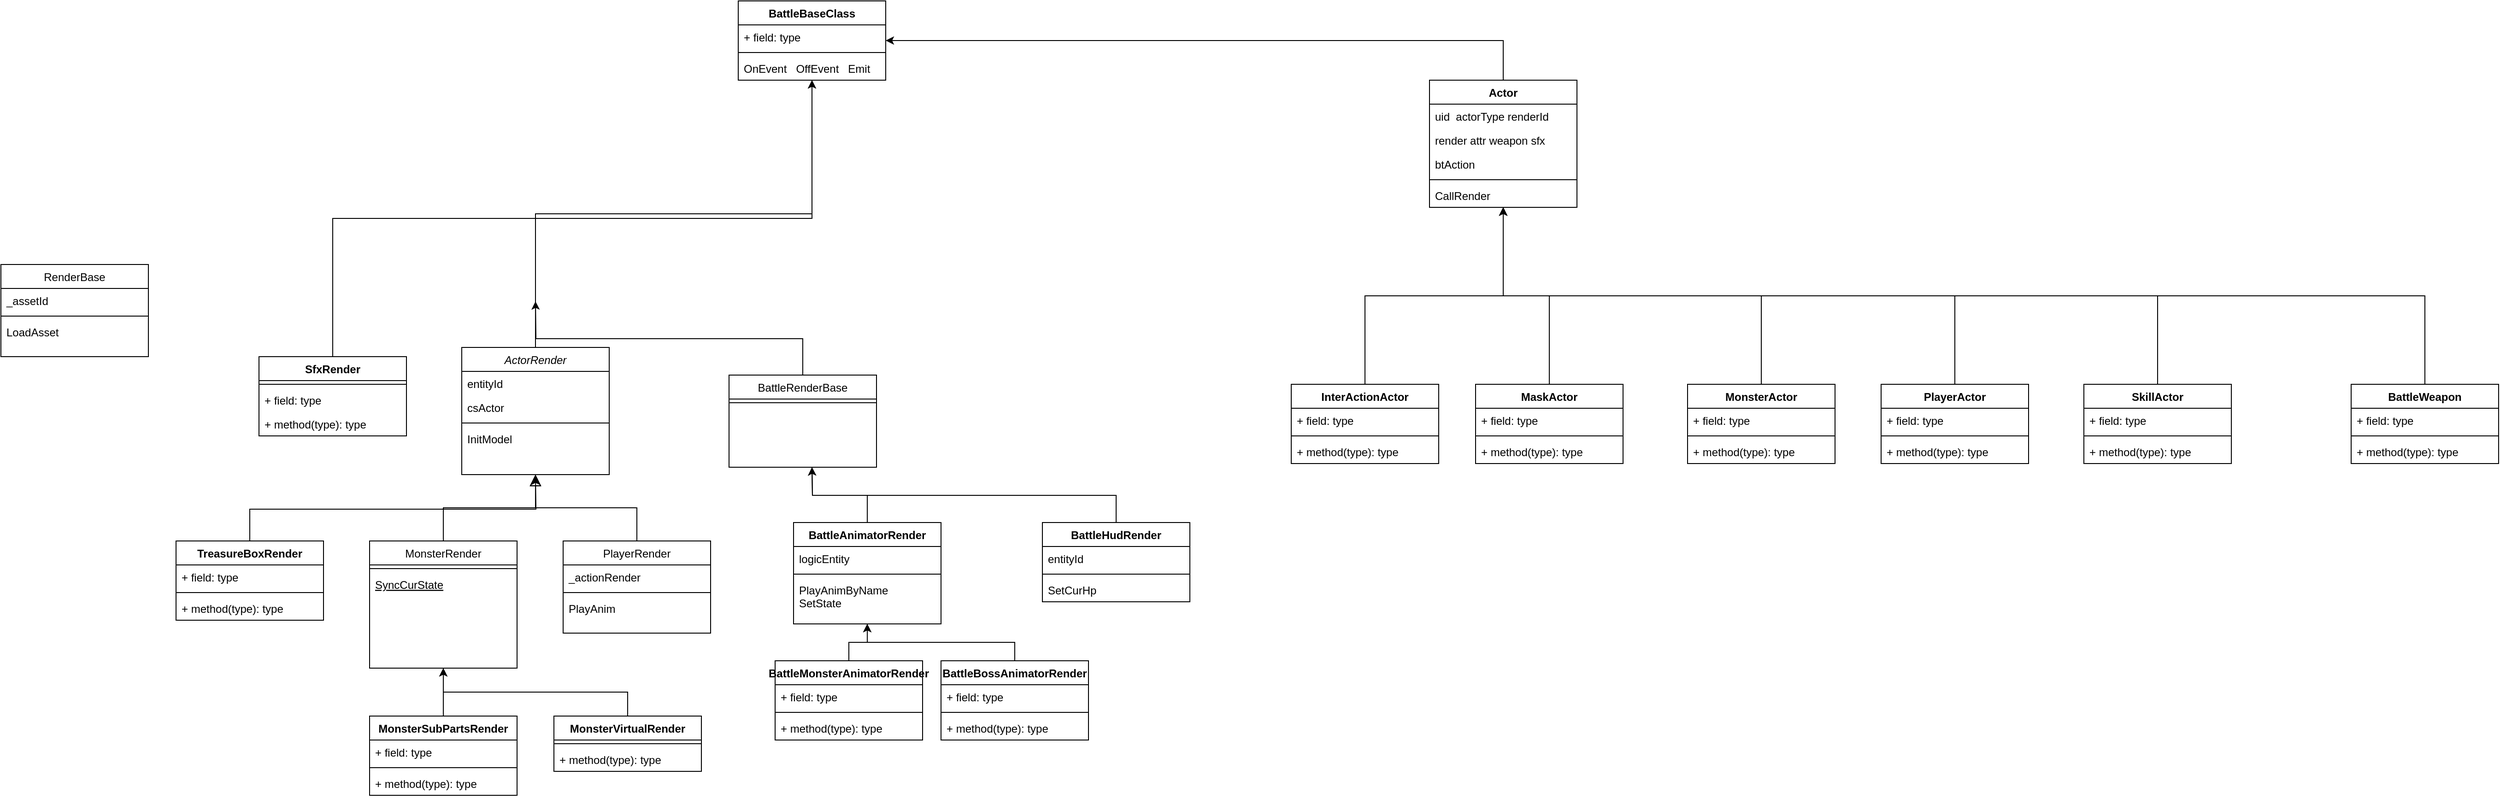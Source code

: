 <mxfile version="20.8.20" type="github" pages="2">
  <diagram id="C5RBs43oDa-KdzZeNtuy" name="Page-1">
    <mxGraphModel dx="2514" dy="2068" grid="1" gridSize="10" guides="1" tooltips="1" connect="1" arrows="1" fold="1" page="1" pageScale="1" pageWidth="827" pageHeight="1169" math="0" shadow="0">
      <root>
        <mxCell id="WIyWlLk6GJQsqaUBKTNV-0" />
        <mxCell id="WIyWlLk6GJQsqaUBKTNV-1" parent="WIyWlLk6GJQsqaUBKTNV-0" />
        <mxCell id="8w0e-F0e7wx3ThbNCB8Z-16" style="edgeStyle=orthogonalEdgeStyle;rounded=0;orthogonalLoop=1;jettySize=auto;html=1;exitX=0.5;exitY=0;exitDx=0;exitDy=0;" edge="1" parent="WIyWlLk6GJQsqaUBKTNV-1" source="zkfFHV4jXpPFQw0GAbJ--0" target="8w0e-F0e7wx3ThbNCB8Z-12">
          <mxGeometry relative="1" as="geometry" />
        </mxCell>
        <mxCell id="zkfFHV4jXpPFQw0GAbJ--0" value="ActorRender" style="swimlane;fontStyle=2;align=center;verticalAlign=top;childLayout=stackLayout;horizontal=1;startSize=26;horizontalStack=0;resizeParent=1;resizeLast=0;collapsible=1;marginBottom=0;rounded=0;shadow=0;strokeWidth=1;" parent="WIyWlLk6GJQsqaUBKTNV-1" vertex="1">
          <mxGeometry x="220" y="150" width="160" height="138" as="geometry">
            <mxRectangle x="230" y="140" width="160" height="26" as="alternateBounds" />
          </mxGeometry>
        </mxCell>
        <mxCell id="zkfFHV4jXpPFQw0GAbJ--1" value="entityId" style="text;align=left;verticalAlign=top;spacingLeft=4;spacingRight=4;overflow=hidden;rotatable=0;points=[[0,0.5],[1,0.5]];portConstraint=eastwest;" parent="zkfFHV4jXpPFQw0GAbJ--0" vertex="1">
          <mxGeometry y="26" width="160" height="26" as="geometry" />
        </mxCell>
        <mxCell id="zkfFHV4jXpPFQw0GAbJ--2" value="csActor" style="text;align=left;verticalAlign=top;spacingLeft=4;spacingRight=4;overflow=hidden;rotatable=0;points=[[0,0.5],[1,0.5]];portConstraint=eastwest;rounded=0;shadow=0;html=0;" parent="zkfFHV4jXpPFQw0GAbJ--0" vertex="1">
          <mxGeometry y="52" width="160" height="26" as="geometry" />
        </mxCell>
        <mxCell id="zkfFHV4jXpPFQw0GAbJ--4" value="" style="line;html=1;strokeWidth=1;align=left;verticalAlign=middle;spacingTop=-1;spacingLeft=3;spacingRight=3;rotatable=0;labelPosition=right;points=[];portConstraint=eastwest;" parent="zkfFHV4jXpPFQw0GAbJ--0" vertex="1">
          <mxGeometry y="78" width="160" height="8" as="geometry" />
        </mxCell>
        <mxCell id="zkfFHV4jXpPFQw0GAbJ--5" value="InitModel" style="text;align=left;verticalAlign=top;spacingLeft=4;spacingRight=4;overflow=hidden;rotatable=0;points=[[0,0.5],[1,0.5]];portConstraint=eastwest;" parent="zkfFHV4jXpPFQw0GAbJ--0" vertex="1">
          <mxGeometry y="86" width="160" height="26" as="geometry" />
        </mxCell>
        <mxCell id="zkfFHV4jXpPFQw0GAbJ--6" value="MonsterRender" style="swimlane;fontStyle=0;align=center;verticalAlign=top;childLayout=stackLayout;horizontal=1;startSize=26;horizontalStack=0;resizeParent=1;resizeLast=0;collapsible=1;marginBottom=0;rounded=0;shadow=0;strokeWidth=1;" parent="WIyWlLk6GJQsqaUBKTNV-1" vertex="1">
          <mxGeometry x="120" y="360" width="160" height="138" as="geometry">
            <mxRectangle x="130" y="380" width="160" height="26" as="alternateBounds" />
          </mxGeometry>
        </mxCell>
        <mxCell id="zkfFHV4jXpPFQw0GAbJ--9" value="" style="line;html=1;strokeWidth=1;align=left;verticalAlign=middle;spacingTop=-1;spacingLeft=3;spacingRight=3;rotatable=0;labelPosition=right;points=[];portConstraint=eastwest;" parent="zkfFHV4jXpPFQw0GAbJ--6" vertex="1">
          <mxGeometry y="26" width="160" height="8" as="geometry" />
        </mxCell>
        <mxCell id="zkfFHV4jXpPFQw0GAbJ--10" value="SyncCurState" style="text;align=left;verticalAlign=top;spacingLeft=4;spacingRight=4;overflow=hidden;rotatable=0;points=[[0,0.5],[1,0.5]];portConstraint=eastwest;fontStyle=4" parent="zkfFHV4jXpPFQw0GAbJ--6" vertex="1">
          <mxGeometry y="34" width="160" height="26" as="geometry" />
        </mxCell>
        <mxCell id="zkfFHV4jXpPFQw0GAbJ--12" value="" style="endArrow=block;endSize=10;endFill=0;shadow=0;strokeWidth=1;rounded=0;edgeStyle=elbowEdgeStyle;elbow=vertical;" parent="WIyWlLk6GJQsqaUBKTNV-1" source="zkfFHV4jXpPFQw0GAbJ--6" target="zkfFHV4jXpPFQw0GAbJ--0" edge="1">
          <mxGeometry width="160" relative="1" as="geometry">
            <mxPoint x="200" y="203" as="sourcePoint" />
            <mxPoint x="200" y="203" as="targetPoint" />
          </mxGeometry>
        </mxCell>
        <mxCell id="zkfFHV4jXpPFQw0GAbJ--13" value="PlayerRender" style="swimlane;fontStyle=0;align=center;verticalAlign=top;childLayout=stackLayout;horizontal=1;startSize=26;horizontalStack=0;resizeParent=1;resizeLast=0;collapsible=1;marginBottom=0;rounded=0;shadow=0;strokeWidth=1;" parent="WIyWlLk6GJQsqaUBKTNV-1" vertex="1">
          <mxGeometry x="330" y="360" width="160" height="100" as="geometry">
            <mxRectangle x="340" y="380" width="170" height="26" as="alternateBounds" />
          </mxGeometry>
        </mxCell>
        <mxCell id="zkfFHV4jXpPFQw0GAbJ--14" value="_actionRender" style="text;align=left;verticalAlign=top;spacingLeft=4;spacingRight=4;overflow=hidden;rotatable=0;points=[[0,0.5],[1,0.5]];portConstraint=eastwest;" parent="zkfFHV4jXpPFQw0GAbJ--13" vertex="1">
          <mxGeometry y="26" width="160" height="26" as="geometry" />
        </mxCell>
        <mxCell id="zkfFHV4jXpPFQw0GAbJ--15" value="" style="line;html=1;strokeWidth=1;align=left;verticalAlign=middle;spacingTop=-1;spacingLeft=3;spacingRight=3;rotatable=0;labelPosition=right;points=[];portConstraint=eastwest;" parent="zkfFHV4jXpPFQw0GAbJ--13" vertex="1">
          <mxGeometry y="52" width="160" height="8" as="geometry" />
        </mxCell>
        <mxCell id="8w0e-F0e7wx3ThbNCB8Z-8" value="PlayAnim" style="text;strokeColor=none;fillColor=none;align=left;verticalAlign=top;spacingLeft=4;spacingRight=4;overflow=hidden;rotatable=0;points=[[0,0.5],[1,0.5]];portConstraint=eastwest;" vertex="1" parent="zkfFHV4jXpPFQw0GAbJ--13">
          <mxGeometry y="60" width="160" height="26" as="geometry" />
        </mxCell>
        <mxCell id="zkfFHV4jXpPFQw0GAbJ--16" value="" style="endArrow=block;endSize=10;endFill=0;shadow=0;strokeWidth=1;rounded=0;edgeStyle=elbowEdgeStyle;elbow=vertical;" parent="WIyWlLk6GJQsqaUBKTNV-1" source="zkfFHV4jXpPFQw0GAbJ--13" target="zkfFHV4jXpPFQw0GAbJ--0" edge="1">
          <mxGeometry width="160" relative="1" as="geometry">
            <mxPoint x="210" y="373" as="sourcePoint" />
            <mxPoint x="310" y="271" as="targetPoint" />
          </mxGeometry>
        </mxCell>
        <mxCell id="8w0e-F0e7wx3ThbNCB8Z-17" style="edgeStyle=orthogonalEdgeStyle;rounded=0;orthogonalLoop=1;jettySize=auto;html=1;exitX=0.5;exitY=0;exitDx=0;exitDy=0;" edge="1" parent="WIyWlLk6GJQsqaUBKTNV-1" source="zkfFHV4jXpPFQw0GAbJ--17">
          <mxGeometry relative="1" as="geometry">
            <mxPoint x="300" y="100" as="targetPoint" />
          </mxGeometry>
        </mxCell>
        <mxCell id="zkfFHV4jXpPFQw0GAbJ--17" value="BattleRenderBase" style="swimlane;fontStyle=0;align=center;verticalAlign=top;childLayout=stackLayout;horizontal=1;startSize=26;horizontalStack=0;resizeParent=1;resizeLast=0;collapsible=1;marginBottom=0;rounded=0;shadow=0;strokeWidth=1;" parent="WIyWlLk6GJQsqaUBKTNV-1" vertex="1">
          <mxGeometry x="510" y="180" width="160" height="100" as="geometry">
            <mxRectangle x="550" y="140" width="160" height="26" as="alternateBounds" />
          </mxGeometry>
        </mxCell>
        <mxCell id="zkfFHV4jXpPFQw0GAbJ--23" value="" style="line;html=1;strokeWidth=1;align=left;verticalAlign=middle;spacingTop=-1;spacingLeft=3;spacingRight=3;rotatable=0;labelPosition=right;points=[];portConstraint=eastwest;" parent="zkfFHV4jXpPFQw0GAbJ--17" vertex="1">
          <mxGeometry y="26" width="160" height="8" as="geometry" />
        </mxCell>
        <mxCell id="8w0e-F0e7wx3ThbNCB8Z-6" style="edgeStyle=orthogonalEdgeStyle;rounded=0;orthogonalLoop=1;jettySize=auto;html=1;exitX=0.5;exitY=0;exitDx=0;exitDy=0;entryX=0.5;entryY=1;entryDx=0;entryDy=0;" edge="1" parent="WIyWlLk6GJQsqaUBKTNV-1" source="8w0e-F0e7wx3ThbNCB8Z-0" target="zkfFHV4jXpPFQw0GAbJ--6">
          <mxGeometry relative="1" as="geometry" />
        </mxCell>
        <mxCell id="8w0e-F0e7wx3ThbNCB8Z-0" value="MonsterSubPartsRender" style="swimlane;fontStyle=1;align=center;verticalAlign=top;childLayout=stackLayout;horizontal=1;startSize=26;horizontalStack=0;resizeParent=1;resizeParentMax=0;resizeLast=0;collapsible=1;marginBottom=0;" vertex="1" parent="WIyWlLk6GJQsqaUBKTNV-1">
          <mxGeometry x="120" y="550" width="160" height="86" as="geometry" />
        </mxCell>
        <mxCell id="8w0e-F0e7wx3ThbNCB8Z-1" value="+ field: type" style="text;strokeColor=none;fillColor=none;align=left;verticalAlign=top;spacingLeft=4;spacingRight=4;overflow=hidden;rotatable=0;points=[[0,0.5],[1,0.5]];portConstraint=eastwest;" vertex="1" parent="8w0e-F0e7wx3ThbNCB8Z-0">
          <mxGeometry y="26" width="160" height="26" as="geometry" />
        </mxCell>
        <mxCell id="8w0e-F0e7wx3ThbNCB8Z-2" value="" style="line;strokeWidth=1;fillColor=none;align=left;verticalAlign=middle;spacingTop=-1;spacingLeft=3;spacingRight=3;rotatable=0;labelPosition=right;points=[];portConstraint=eastwest;strokeColor=inherit;" vertex="1" parent="8w0e-F0e7wx3ThbNCB8Z-0">
          <mxGeometry y="52" width="160" height="8" as="geometry" />
        </mxCell>
        <mxCell id="8w0e-F0e7wx3ThbNCB8Z-3" value="+ method(type): type" style="text;strokeColor=none;fillColor=none;align=left;verticalAlign=top;spacingLeft=4;spacingRight=4;overflow=hidden;rotatable=0;points=[[0,0.5],[1,0.5]];portConstraint=eastwest;" vertex="1" parent="8w0e-F0e7wx3ThbNCB8Z-0">
          <mxGeometry y="60" width="160" height="26" as="geometry" />
        </mxCell>
        <mxCell id="8w0e-F0e7wx3ThbNCB8Z-11" style="edgeStyle=orthogonalEdgeStyle;rounded=0;orthogonalLoop=1;jettySize=auto;html=1;exitX=0.5;exitY=0;exitDx=0;exitDy=0;entryX=0.5;entryY=1;entryDx=0;entryDy=0;" edge="1" parent="WIyWlLk6GJQsqaUBKTNV-1" source="8w0e-F0e7wx3ThbNCB8Z-7" target="zkfFHV4jXpPFQw0GAbJ--6">
          <mxGeometry relative="1" as="geometry" />
        </mxCell>
        <mxCell id="8w0e-F0e7wx3ThbNCB8Z-7" value="MonsterVirtualRender" style="swimlane;fontStyle=1;align=center;verticalAlign=top;childLayout=stackLayout;horizontal=1;startSize=26;horizontalStack=0;resizeParent=1;resizeParentMax=0;resizeLast=0;collapsible=1;marginBottom=0;" vertex="1" parent="WIyWlLk6GJQsqaUBKTNV-1">
          <mxGeometry x="320" y="550" width="160" height="60" as="geometry" />
        </mxCell>
        <mxCell id="8w0e-F0e7wx3ThbNCB8Z-9" value="" style="line;strokeWidth=1;fillColor=none;align=left;verticalAlign=middle;spacingTop=-1;spacingLeft=3;spacingRight=3;rotatable=0;labelPosition=right;points=[];portConstraint=eastwest;strokeColor=inherit;" vertex="1" parent="8w0e-F0e7wx3ThbNCB8Z-7">
          <mxGeometry y="26" width="160" height="8" as="geometry" />
        </mxCell>
        <mxCell id="8w0e-F0e7wx3ThbNCB8Z-10" value="+ method(type): type" style="text;strokeColor=none;fillColor=none;align=left;verticalAlign=top;spacingLeft=4;spacingRight=4;overflow=hidden;rotatable=0;points=[[0,0.5],[1,0.5]];portConstraint=eastwest;" vertex="1" parent="8w0e-F0e7wx3ThbNCB8Z-7">
          <mxGeometry y="34" width="160" height="26" as="geometry" />
        </mxCell>
        <mxCell id="8w0e-F0e7wx3ThbNCB8Z-12" value="BattleBaseClass" style="swimlane;fontStyle=1;align=center;verticalAlign=top;childLayout=stackLayout;horizontal=1;startSize=26;horizontalStack=0;resizeParent=1;resizeParentMax=0;resizeLast=0;collapsible=1;marginBottom=0;" vertex="1" parent="WIyWlLk6GJQsqaUBKTNV-1">
          <mxGeometry x="520" y="-226" width="160" height="86" as="geometry" />
        </mxCell>
        <mxCell id="8w0e-F0e7wx3ThbNCB8Z-13" value="+ field: type" style="text;strokeColor=none;fillColor=none;align=left;verticalAlign=top;spacingLeft=4;spacingRight=4;overflow=hidden;rotatable=0;points=[[0,0.5],[1,0.5]];portConstraint=eastwest;" vertex="1" parent="8w0e-F0e7wx3ThbNCB8Z-12">
          <mxGeometry y="26" width="160" height="26" as="geometry" />
        </mxCell>
        <mxCell id="8w0e-F0e7wx3ThbNCB8Z-14" value="" style="line;strokeWidth=1;fillColor=none;align=left;verticalAlign=middle;spacingTop=-1;spacingLeft=3;spacingRight=3;rotatable=0;labelPosition=right;points=[];portConstraint=eastwest;strokeColor=inherit;" vertex="1" parent="8w0e-F0e7wx3ThbNCB8Z-12">
          <mxGeometry y="52" width="160" height="8" as="geometry" />
        </mxCell>
        <mxCell id="8w0e-F0e7wx3ThbNCB8Z-15" value="OnEvent   OffEvent   Emit" style="text;strokeColor=none;fillColor=none;align=left;verticalAlign=top;spacingLeft=4;spacingRight=4;overflow=hidden;rotatable=0;points=[[0,0.5],[1,0.5]];portConstraint=eastwest;" vertex="1" parent="8w0e-F0e7wx3ThbNCB8Z-12">
          <mxGeometry y="60" width="160" height="26" as="geometry" />
        </mxCell>
        <mxCell id="8w0e-F0e7wx3ThbNCB8Z-22" style="edgeStyle=orthogonalEdgeStyle;rounded=0;orthogonalLoop=1;jettySize=auto;html=1;exitX=0.5;exitY=0;exitDx=0;exitDy=0;" edge="1" parent="WIyWlLk6GJQsqaUBKTNV-1" source="8w0e-F0e7wx3ThbNCB8Z-18" target="8w0e-F0e7wx3ThbNCB8Z-12">
          <mxGeometry relative="1" as="geometry" />
        </mxCell>
        <mxCell id="8w0e-F0e7wx3ThbNCB8Z-18" value="SfxRender" style="swimlane;fontStyle=1;align=center;verticalAlign=top;childLayout=stackLayout;horizontal=1;startSize=26;horizontalStack=0;resizeParent=1;resizeParentMax=0;resizeLast=0;collapsible=1;marginBottom=0;" vertex="1" parent="WIyWlLk6GJQsqaUBKTNV-1">
          <mxGeometry y="160" width="160" height="86" as="geometry" />
        </mxCell>
        <mxCell id="8w0e-F0e7wx3ThbNCB8Z-20" value="" style="line;strokeWidth=1;fillColor=none;align=left;verticalAlign=middle;spacingTop=-1;spacingLeft=3;spacingRight=3;rotatable=0;labelPosition=right;points=[];portConstraint=eastwest;strokeColor=inherit;" vertex="1" parent="8w0e-F0e7wx3ThbNCB8Z-18">
          <mxGeometry y="26" width="160" height="8" as="geometry" />
        </mxCell>
        <mxCell id="8w0e-F0e7wx3ThbNCB8Z-19" value="+ field: type" style="text;strokeColor=none;fillColor=none;align=left;verticalAlign=top;spacingLeft=4;spacingRight=4;overflow=hidden;rotatable=0;points=[[0,0.5],[1,0.5]];portConstraint=eastwest;" vertex="1" parent="8w0e-F0e7wx3ThbNCB8Z-18">
          <mxGeometry y="34" width="160" height="26" as="geometry" />
        </mxCell>
        <mxCell id="8w0e-F0e7wx3ThbNCB8Z-21" value="+ method(type): type" style="text;strokeColor=none;fillColor=none;align=left;verticalAlign=top;spacingLeft=4;spacingRight=4;overflow=hidden;rotatable=0;points=[[0,0.5],[1,0.5]];portConstraint=eastwest;" vertex="1" parent="8w0e-F0e7wx3ThbNCB8Z-18">
          <mxGeometry y="60" width="160" height="26" as="geometry" />
        </mxCell>
        <mxCell id="8w0e-F0e7wx3ThbNCB8Z-40" style="edgeStyle=orthogonalEdgeStyle;rounded=0;orthogonalLoop=1;jettySize=auto;html=1;exitX=0.5;exitY=0;exitDx=0;exitDy=0;" edge="1" parent="WIyWlLk6GJQsqaUBKTNV-1" source="8w0e-F0e7wx3ThbNCB8Z-24">
          <mxGeometry relative="1" as="geometry">
            <mxPoint x="600" y="280" as="targetPoint" />
          </mxGeometry>
        </mxCell>
        <mxCell id="8w0e-F0e7wx3ThbNCB8Z-24" value="BattleAnimatorRender" style="swimlane;fontStyle=1;align=center;verticalAlign=top;childLayout=stackLayout;horizontal=1;startSize=26;horizontalStack=0;resizeParent=1;resizeParentMax=0;resizeLast=0;collapsible=1;marginBottom=0;" vertex="1" parent="WIyWlLk6GJQsqaUBKTNV-1">
          <mxGeometry x="580" y="340" width="160" height="110" as="geometry" />
        </mxCell>
        <mxCell id="8w0e-F0e7wx3ThbNCB8Z-25" value="logicEntity" style="text;strokeColor=none;fillColor=none;align=left;verticalAlign=top;spacingLeft=4;spacingRight=4;overflow=hidden;rotatable=0;points=[[0,0.5],[1,0.5]];portConstraint=eastwest;" vertex="1" parent="8w0e-F0e7wx3ThbNCB8Z-24">
          <mxGeometry y="26" width="160" height="26" as="geometry" />
        </mxCell>
        <mxCell id="8w0e-F0e7wx3ThbNCB8Z-26" value="" style="line;strokeWidth=1;fillColor=none;align=left;verticalAlign=middle;spacingTop=-1;spacingLeft=3;spacingRight=3;rotatable=0;labelPosition=right;points=[];portConstraint=eastwest;strokeColor=inherit;" vertex="1" parent="8w0e-F0e7wx3ThbNCB8Z-24">
          <mxGeometry y="52" width="160" height="8" as="geometry" />
        </mxCell>
        <mxCell id="8w0e-F0e7wx3ThbNCB8Z-27" value="PlayAnimByName&#xa;SetState" style="text;strokeColor=none;fillColor=none;align=left;verticalAlign=top;spacingLeft=4;spacingRight=4;overflow=hidden;rotatable=0;points=[[0,0.5],[1,0.5]];portConstraint=eastwest;" vertex="1" parent="8w0e-F0e7wx3ThbNCB8Z-24">
          <mxGeometry y="60" width="160" height="50" as="geometry" />
        </mxCell>
        <mxCell id="8w0e-F0e7wx3ThbNCB8Z-43" style="edgeStyle=orthogonalEdgeStyle;rounded=0;orthogonalLoop=1;jettySize=auto;html=1;exitX=0.5;exitY=0;exitDx=0;exitDy=0;" edge="1" parent="WIyWlLk6GJQsqaUBKTNV-1" source="8w0e-F0e7wx3ThbNCB8Z-28">
          <mxGeometry relative="1" as="geometry">
            <mxPoint x="600" y="280" as="targetPoint" />
          </mxGeometry>
        </mxCell>
        <mxCell id="8w0e-F0e7wx3ThbNCB8Z-28" value="BattleHudRender" style="swimlane;fontStyle=1;align=center;verticalAlign=top;childLayout=stackLayout;horizontal=1;startSize=26;horizontalStack=0;resizeParent=1;resizeParentMax=0;resizeLast=0;collapsible=1;marginBottom=0;" vertex="1" parent="WIyWlLk6GJQsqaUBKTNV-1">
          <mxGeometry x="850" y="340" width="160" height="86" as="geometry" />
        </mxCell>
        <mxCell id="8w0e-F0e7wx3ThbNCB8Z-29" value="entityId" style="text;strokeColor=none;fillColor=none;align=left;verticalAlign=top;spacingLeft=4;spacingRight=4;overflow=hidden;rotatable=0;points=[[0,0.5],[1,0.5]];portConstraint=eastwest;" vertex="1" parent="8w0e-F0e7wx3ThbNCB8Z-28">
          <mxGeometry y="26" width="160" height="26" as="geometry" />
        </mxCell>
        <mxCell id="8w0e-F0e7wx3ThbNCB8Z-30" value="" style="line;strokeWidth=1;fillColor=none;align=left;verticalAlign=middle;spacingTop=-1;spacingLeft=3;spacingRight=3;rotatable=0;labelPosition=right;points=[];portConstraint=eastwest;strokeColor=inherit;" vertex="1" parent="8w0e-F0e7wx3ThbNCB8Z-28">
          <mxGeometry y="52" width="160" height="8" as="geometry" />
        </mxCell>
        <mxCell id="8w0e-F0e7wx3ThbNCB8Z-31" value="SetCurHp" style="text;strokeColor=none;fillColor=none;align=left;verticalAlign=top;spacingLeft=4;spacingRight=4;overflow=hidden;rotatable=0;points=[[0,0.5],[1,0.5]];portConstraint=eastwest;" vertex="1" parent="8w0e-F0e7wx3ThbNCB8Z-28">
          <mxGeometry y="60" width="160" height="26" as="geometry" />
        </mxCell>
        <mxCell id="8w0e-F0e7wx3ThbNCB8Z-36" value="RenderBase" style="swimlane;fontStyle=0;align=center;verticalAlign=top;childLayout=stackLayout;horizontal=1;startSize=26;horizontalStack=0;resizeParent=1;resizeLast=0;collapsible=1;marginBottom=0;rounded=0;shadow=0;strokeWidth=1;" vertex="1" parent="WIyWlLk6GJQsqaUBKTNV-1">
          <mxGeometry x="-280" y="60" width="160" height="100" as="geometry">
            <mxRectangle x="550" y="140" width="160" height="26" as="alternateBounds" />
          </mxGeometry>
        </mxCell>
        <mxCell id="8w0e-F0e7wx3ThbNCB8Z-37" value="_assetId" style="text;align=left;verticalAlign=top;spacingLeft=4;spacingRight=4;overflow=hidden;rotatable=0;points=[[0,0.5],[1,0.5]];portConstraint=eastwest;rounded=0;shadow=0;html=0;" vertex="1" parent="8w0e-F0e7wx3ThbNCB8Z-36">
          <mxGeometry y="26" width="160" height="26" as="geometry" />
        </mxCell>
        <mxCell id="8w0e-F0e7wx3ThbNCB8Z-38" value="" style="line;html=1;strokeWidth=1;align=left;verticalAlign=middle;spacingTop=-1;spacingLeft=3;spacingRight=3;rotatable=0;labelPosition=right;points=[];portConstraint=eastwest;" vertex="1" parent="8w0e-F0e7wx3ThbNCB8Z-36">
          <mxGeometry y="52" width="160" height="8" as="geometry" />
        </mxCell>
        <mxCell id="8w0e-F0e7wx3ThbNCB8Z-39" value="LoadAsset" style="text;align=left;verticalAlign=top;spacingLeft=4;spacingRight=4;overflow=hidden;rotatable=0;points=[[0,0.5],[1,0.5]];portConstraint=eastwest;" vertex="1" parent="8w0e-F0e7wx3ThbNCB8Z-36">
          <mxGeometry y="60" width="160" height="26" as="geometry" />
        </mxCell>
        <mxCell id="8w0e-F0e7wx3ThbNCB8Z-52" style="edgeStyle=orthogonalEdgeStyle;rounded=0;orthogonalLoop=1;jettySize=auto;html=1;exitX=0.5;exitY=0;exitDx=0;exitDy=0;" edge="1" parent="WIyWlLk6GJQsqaUBKTNV-1" source="8w0e-F0e7wx3ThbNCB8Z-44" target="8w0e-F0e7wx3ThbNCB8Z-24">
          <mxGeometry relative="1" as="geometry" />
        </mxCell>
        <mxCell id="8w0e-F0e7wx3ThbNCB8Z-44" value="BattleMonsterAnimatorRender" style="swimlane;fontStyle=1;align=center;verticalAlign=top;childLayout=stackLayout;horizontal=1;startSize=26;horizontalStack=0;resizeParent=1;resizeParentMax=0;resizeLast=0;collapsible=1;marginBottom=0;" vertex="1" parent="WIyWlLk6GJQsqaUBKTNV-1">
          <mxGeometry x="560" y="490" width="160" height="86" as="geometry" />
        </mxCell>
        <mxCell id="8w0e-F0e7wx3ThbNCB8Z-45" value="+ field: type" style="text;strokeColor=none;fillColor=none;align=left;verticalAlign=top;spacingLeft=4;spacingRight=4;overflow=hidden;rotatable=0;points=[[0,0.5],[1,0.5]];portConstraint=eastwest;" vertex="1" parent="8w0e-F0e7wx3ThbNCB8Z-44">
          <mxGeometry y="26" width="160" height="26" as="geometry" />
        </mxCell>
        <mxCell id="8w0e-F0e7wx3ThbNCB8Z-46" value="" style="line;strokeWidth=1;fillColor=none;align=left;verticalAlign=middle;spacingTop=-1;spacingLeft=3;spacingRight=3;rotatable=0;labelPosition=right;points=[];portConstraint=eastwest;strokeColor=inherit;" vertex="1" parent="8w0e-F0e7wx3ThbNCB8Z-44">
          <mxGeometry y="52" width="160" height="8" as="geometry" />
        </mxCell>
        <mxCell id="8w0e-F0e7wx3ThbNCB8Z-47" value="+ method(type): type" style="text;strokeColor=none;fillColor=none;align=left;verticalAlign=top;spacingLeft=4;spacingRight=4;overflow=hidden;rotatable=0;points=[[0,0.5],[1,0.5]];portConstraint=eastwest;" vertex="1" parent="8w0e-F0e7wx3ThbNCB8Z-44">
          <mxGeometry y="60" width="160" height="26" as="geometry" />
        </mxCell>
        <mxCell id="8w0e-F0e7wx3ThbNCB8Z-53" style="edgeStyle=orthogonalEdgeStyle;rounded=0;orthogonalLoop=1;jettySize=auto;html=1;exitX=0.5;exitY=0;exitDx=0;exitDy=0;" edge="1" parent="WIyWlLk6GJQsqaUBKTNV-1" source="8w0e-F0e7wx3ThbNCB8Z-48" target="8w0e-F0e7wx3ThbNCB8Z-24">
          <mxGeometry relative="1" as="geometry" />
        </mxCell>
        <mxCell id="8w0e-F0e7wx3ThbNCB8Z-48" value="BattleBossAnimatorRender" style="swimlane;fontStyle=1;align=center;verticalAlign=top;childLayout=stackLayout;horizontal=1;startSize=26;horizontalStack=0;resizeParent=1;resizeParentMax=0;resizeLast=0;collapsible=1;marginBottom=0;" vertex="1" parent="WIyWlLk6GJQsqaUBKTNV-1">
          <mxGeometry x="740" y="490" width="160" height="86" as="geometry" />
        </mxCell>
        <mxCell id="8w0e-F0e7wx3ThbNCB8Z-49" value="+ field: type" style="text;strokeColor=none;fillColor=none;align=left;verticalAlign=top;spacingLeft=4;spacingRight=4;overflow=hidden;rotatable=0;points=[[0,0.5],[1,0.5]];portConstraint=eastwest;" vertex="1" parent="8w0e-F0e7wx3ThbNCB8Z-48">
          <mxGeometry y="26" width="160" height="26" as="geometry" />
        </mxCell>
        <mxCell id="8w0e-F0e7wx3ThbNCB8Z-50" value="" style="line;strokeWidth=1;fillColor=none;align=left;verticalAlign=middle;spacingTop=-1;spacingLeft=3;spacingRight=3;rotatable=0;labelPosition=right;points=[];portConstraint=eastwest;strokeColor=inherit;" vertex="1" parent="8w0e-F0e7wx3ThbNCB8Z-48">
          <mxGeometry y="52" width="160" height="8" as="geometry" />
        </mxCell>
        <mxCell id="8w0e-F0e7wx3ThbNCB8Z-51" value="+ method(type): type" style="text;strokeColor=none;fillColor=none;align=left;verticalAlign=top;spacingLeft=4;spacingRight=4;overflow=hidden;rotatable=0;points=[[0,0.5],[1,0.5]];portConstraint=eastwest;" vertex="1" parent="8w0e-F0e7wx3ThbNCB8Z-48">
          <mxGeometry y="60" width="160" height="26" as="geometry" />
        </mxCell>
        <mxCell id="8w0e-F0e7wx3ThbNCB8Z-58" style="edgeStyle=orthogonalEdgeStyle;rounded=0;orthogonalLoop=1;jettySize=auto;html=1;exitX=0.5;exitY=0;exitDx=0;exitDy=0;" edge="1" parent="WIyWlLk6GJQsqaUBKTNV-1" source="8w0e-F0e7wx3ThbNCB8Z-54">
          <mxGeometry relative="1" as="geometry">
            <mxPoint x="300" y="290" as="targetPoint" />
          </mxGeometry>
        </mxCell>
        <mxCell id="8w0e-F0e7wx3ThbNCB8Z-54" value="TreasureBoxRender" style="swimlane;fontStyle=1;align=center;verticalAlign=top;childLayout=stackLayout;horizontal=1;startSize=26;horizontalStack=0;resizeParent=1;resizeParentMax=0;resizeLast=0;collapsible=1;marginBottom=0;" vertex="1" parent="WIyWlLk6GJQsqaUBKTNV-1">
          <mxGeometry x="-90" y="360" width="160" height="86" as="geometry" />
        </mxCell>
        <mxCell id="8w0e-F0e7wx3ThbNCB8Z-55" value="+ field: type" style="text;strokeColor=none;fillColor=none;align=left;verticalAlign=top;spacingLeft=4;spacingRight=4;overflow=hidden;rotatable=0;points=[[0,0.5],[1,0.5]];portConstraint=eastwest;" vertex="1" parent="8w0e-F0e7wx3ThbNCB8Z-54">
          <mxGeometry y="26" width="160" height="26" as="geometry" />
        </mxCell>
        <mxCell id="8w0e-F0e7wx3ThbNCB8Z-56" value="" style="line;strokeWidth=1;fillColor=none;align=left;verticalAlign=middle;spacingTop=-1;spacingLeft=3;spacingRight=3;rotatable=0;labelPosition=right;points=[];portConstraint=eastwest;strokeColor=inherit;" vertex="1" parent="8w0e-F0e7wx3ThbNCB8Z-54">
          <mxGeometry y="52" width="160" height="8" as="geometry" />
        </mxCell>
        <mxCell id="8w0e-F0e7wx3ThbNCB8Z-57" value="+ method(type): type" style="text;strokeColor=none;fillColor=none;align=left;verticalAlign=top;spacingLeft=4;spacingRight=4;overflow=hidden;rotatable=0;points=[[0,0.5],[1,0.5]];portConstraint=eastwest;" vertex="1" parent="8w0e-F0e7wx3ThbNCB8Z-54">
          <mxGeometry y="60" width="160" height="26" as="geometry" />
        </mxCell>
        <mxCell id="8w0e-F0e7wx3ThbNCB8Z-63" style="edgeStyle=orthogonalEdgeStyle;rounded=0;orthogonalLoop=1;jettySize=auto;html=1;exitX=0.5;exitY=0;exitDx=0;exitDy=0;" edge="1" parent="WIyWlLk6GJQsqaUBKTNV-1" source="8w0e-F0e7wx3ThbNCB8Z-59" target="8w0e-F0e7wx3ThbNCB8Z-12">
          <mxGeometry relative="1" as="geometry" />
        </mxCell>
        <mxCell id="8w0e-F0e7wx3ThbNCB8Z-59" value="Actor" style="swimlane;fontStyle=1;align=center;verticalAlign=top;childLayout=stackLayout;horizontal=1;startSize=26;horizontalStack=0;resizeParent=1;resizeParentMax=0;resizeLast=0;collapsible=1;marginBottom=0;" vertex="1" parent="WIyWlLk6GJQsqaUBKTNV-1">
          <mxGeometry x="1270" y="-140" width="160" height="138" as="geometry" />
        </mxCell>
        <mxCell id="8w0e-F0e7wx3ThbNCB8Z-60" value="uid  actorType renderId" style="text;strokeColor=none;fillColor=none;align=left;verticalAlign=top;spacingLeft=4;spacingRight=4;overflow=hidden;rotatable=0;points=[[0,0.5],[1,0.5]];portConstraint=eastwest;" vertex="1" parent="8w0e-F0e7wx3ThbNCB8Z-59">
          <mxGeometry y="26" width="160" height="26" as="geometry" />
        </mxCell>
        <mxCell id="8w0e-F0e7wx3ThbNCB8Z-94" value="render attr weapon sfx" style="text;strokeColor=none;fillColor=none;align=left;verticalAlign=top;spacingLeft=4;spacingRight=4;overflow=hidden;rotatable=0;points=[[0,0.5],[1,0.5]];portConstraint=eastwest;" vertex="1" parent="8w0e-F0e7wx3ThbNCB8Z-59">
          <mxGeometry y="52" width="160" height="26" as="geometry" />
        </mxCell>
        <mxCell id="8w0e-F0e7wx3ThbNCB8Z-95" value="btAction" style="text;strokeColor=none;fillColor=none;align=left;verticalAlign=top;spacingLeft=4;spacingRight=4;overflow=hidden;rotatable=0;points=[[0,0.5],[1,0.5]];portConstraint=eastwest;" vertex="1" parent="8w0e-F0e7wx3ThbNCB8Z-59">
          <mxGeometry y="78" width="160" height="26" as="geometry" />
        </mxCell>
        <mxCell id="8w0e-F0e7wx3ThbNCB8Z-61" value="" style="line;strokeWidth=1;fillColor=none;align=left;verticalAlign=middle;spacingTop=-1;spacingLeft=3;spacingRight=3;rotatable=0;labelPosition=right;points=[];portConstraint=eastwest;strokeColor=inherit;" vertex="1" parent="8w0e-F0e7wx3ThbNCB8Z-59">
          <mxGeometry y="104" width="160" height="8" as="geometry" />
        </mxCell>
        <mxCell id="8w0e-F0e7wx3ThbNCB8Z-62" value="CallRender" style="text;strokeColor=none;fillColor=none;align=left;verticalAlign=top;spacingLeft=4;spacingRight=4;overflow=hidden;rotatable=0;points=[[0,0.5],[1,0.5]];portConstraint=eastwest;" vertex="1" parent="8w0e-F0e7wx3ThbNCB8Z-59">
          <mxGeometry y="112" width="160" height="26" as="geometry" />
        </mxCell>
        <mxCell id="8w0e-F0e7wx3ThbNCB8Z-68" style="edgeStyle=orthogonalEdgeStyle;rounded=0;orthogonalLoop=1;jettySize=auto;html=1;exitX=0.5;exitY=0;exitDx=0;exitDy=0;" edge="1" parent="WIyWlLk6GJQsqaUBKTNV-1" source="8w0e-F0e7wx3ThbNCB8Z-64" target="8w0e-F0e7wx3ThbNCB8Z-59">
          <mxGeometry relative="1" as="geometry" />
        </mxCell>
        <mxCell id="8w0e-F0e7wx3ThbNCB8Z-64" value="InterActionActor" style="swimlane;fontStyle=1;align=center;verticalAlign=top;childLayout=stackLayout;horizontal=1;startSize=26;horizontalStack=0;resizeParent=1;resizeParentMax=0;resizeLast=0;collapsible=1;marginBottom=0;" vertex="1" parent="WIyWlLk6GJQsqaUBKTNV-1">
          <mxGeometry x="1120" y="190" width="160" height="86" as="geometry" />
        </mxCell>
        <mxCell id="8w0e-F0e7wx3ThbNCB8Z-65" value="+ field: type" style="text;strokeColor=none;fillColor=none;align=left;verticalAlign=top;spacingLeft=4;spacingRight=4;overflow=hidden;rotatable=0;points=[[0,0.5],[1,0.5]];portConstraint=eastwest;" vertex="1" parent="8w0e-F0e7wx3ThbNCB8Z-64">
          <mxGeometry y="26" width="160" height="26" as="geometry" />
        </mxCell>
        <mxCell id="8w0e-F0e7wx3ThbNCB8Z-66" value="" style="line;strokeWidth=1;fillColor=none;align=left;verticalAlign=middle;spacingTop=-1;spacingLeft=3;spacingRight=3;rotatable=0;labelPosition=right;points=[];portConstraint=eastwest;strokeColor=inherit;" vertex="1" parent="8w0e-F0e7wx3ThbNCB8Z-64">
          <mxGeometry y="52" width="160" height="8" as="geometry" />
        </mxCell>
        <mxCell id="8w0e-F0e7wx3ThbNCB8Z-67" value="+ method(type): type" style="text;strokeColor=none;fillColor=none;align=left;verticalAlign=top;spacingLeft=4;spacingRight=4;overflow=hidden;rotatable=0;points=[[0,0.5],[1,0.5]];portConstraint=eastwest;" vertex="1" parent="8w0e-F0e7wx3ThbNCB8Z-64">
          <mxGeometry y="60" width="160" height="26" as="geometry" />
        </mxCell>
        <mxCell id="8w0e-F0e7wx3ThbNCB8Z-73" style="edgeStyle=orthogonalEdgeStyle;rounded=0;orthogonalLoop=1;jettySize=auto;html=1;exitX=0.5;exitY=0;exitDx=0;exitDy=0;" edge="1" parent="WIyWlLk6GJQsqaUBKTNV-1" source="8w0e-F0e7wx3ThbNCB8Z-69" target="8w0e-F0e7wx3ThbNCB8Z-59">
          <mxGeometry relative="1" as="geometry" />
        </mxCell>
        <mxCell id="8w0e-F0e7wx3ThbNCB8Z-69" value="MaskActor" style="swimlane;fontStyle=1;align=center;verticalAlign=top;childLayout=stackLayout;horizontal=1;startSize=26;horizontalStack=0;resizeParent=1;resizeParentMax=0;resizeLast=0;collapsible=1;marginBottom=0;" vertex="1" parent="WIyWlLk6GJQsqaUBKTNV-1">
          <mxGeometry x="1320" y="190" width="160" height="86" as="geometry" />
        </mxCell>
        <mxCell id="8w0e-F0e7wx3ThbNCB8Z-70" value="+ field: type" style="text;strokeColor=none;fillColor=none;align=left;verticalAlign=top;spacingLeft=4;spacingRight=4;overflow=hidden;rotatable=0;points=[[0,0.5],[1,0.5]];portConstraint=eastwest;" vertex="1" parent="8w0e-F0e7wx3ThbNCB8Z-69">
          <mxGeometry y="26" width="160" height="26" as="geometry" />
        </mxCell>
        <mxCell id="8w0e-F0e7wx3ThbNCB8Z-71" value="" style="line;strokeWidth=1;fillColor=none;align=left;verticalAlign=middle;spacingTop=-1;spacingLeft=3;spacingRight=3;rotatable=0;labelPosition=right;points=[];portConstraint=eastwest;strokeColor=inherit;" vertex="1" parent="8w0e-F0e7wx3ThbNCB8Z-69">
          <mxGeometry y="52" width="160" height="8" as="geometry" />
        </mxCell>
        <mxCell id="8w0e-F0e7wx3ThbNCB8Z-72" value="+ method(type): type" style="text;strokeColor=none;fillColor=none;align=left;verticalAlign=top;spacingLeft=4;spacingRight=4;overflow=hidden;rotatable=0;points=[[0,0.5],[1,0.5]];portConstraint=eastwest;" vertex="1" parent="8w0e-F0e7wx3ThbNCB8Z-69">
          <mxGeometry y="60" width="160" height="26" as="geometry" />
        </mxCell>
        <mxCell id="8w0e-F0e7wx3ThbNCB8Z-78" style="edgeStyle=orthogonalEdgeStyle;rounded=0;orthogonalLoop=1;jettySize=auto;html=1;exitX=0.5;exitY=0;exitDx=0;exitDy=0;" edge="1" parent="WIyWlLk6GJQsqaUBKTNV-1" source="8w0e-F0e7wx3ThbNCB8Z-74" target="8w0e-F0e7wx3ThbNCB8Z-59">
          <mxGeometry relative="1" as="geometry" />
        </mxCell>
        <mxCell id="8w0e-F0e7wx3ThbNCB8Z-74" value="MonsterActor" style="swimlane;fontStyle=1;align=center;verticalAlign=top;childLayout=stackLayout;horizontal=1;startSize=26;horizontalStack=0;resizeParent=1;resizeParentMax=0;resizeLast=0;collapsible=1;marginBottom=0;" vertex="1" parent="WIyWlLk6GJQsqaUBKTNV-1">
          <mxGeometry x="1550" y="190" width="160" height="86" as="geometry" />
        </mxCell>
        <mxCell id="8w0e-F0e7wx3ThbNCB8Z-75" value="+ field: type" style="text;strokeColor=none;fillColor=none;align=left;verticalAlign=top;spacingLeft=4;spacingRight=4;overflow=hidden;rotatable=0;points=[[0,0.5],[1,0.5]];portConstraint=eastwest;" vertex="1" parent="8w0e-F0e7wx3ThbNCB8Z-74">
          <mxGeometry y="26" width="160" height="26" as="geometry" />
        </mxCell>
        <mxCell id="8w0e-F0e7wx3ThbNCB8Z-76" value="" style="line;strokeWidth=1;fillColor=none;align=left;verticalAlign=middle;spacingTop=-1;spacingLeft=3;spacingRight=3;rotatable=0;labelPosition=right;points=[];portConstraint=eastwest;strokeColor=inherit;" vertex="1" parent="8w0e-F0e7wx3ThbNCB8Z-74">
          <mxGeometry y="52" width="160" height="8" as="geometry" />
        </mxCell>
        <mxCell id="8w0e-F0e7wx3ThbNCB8Z-77" value="+ method(type): type" style="text;strokeColor=none;fillColor=none;align=left;verticalAlign=top;spacingLeft=4;spacingRight=4;overflow=hidden;rotatable=0;points=[[0,0.5],[1,0.5]];portConstraint=eastwest;" vertex="1" parent="8w0e-F0e7wx3ThbNCB8Z-74">
          <mxGeometry y="60" width="160" height="26" as="geometry" />
        </mxCell>
        <mxCell id="8w0e-F0e7wx3ThbNCB8Z-83" style="edgeStyle=orthogonalEdgeStyle;rounded=0;orthogonalLoop=1;jettySize=auto;html=1;exitX=0.5;exitY=0;exitDx=0;exitDy=0;" edge="1" parent="WIyWlLk6GJQsqaUBKTNV-1" source="8w0e-F0e7wx3ThbNCB8Z-79" target="8w0e-F0e7wx3ThbNCB8Z-59">
          <mxGeometry relative="1" as="geometry" />
        </mxCell>
        <mxCell id="8w0e-F0e7wx3ThbNCB8Z-79" value="PlayerActor" style="swimlane;fontStyle=1;align=center;verticalAlign=top;childLayout=stackLayout;horizontal=1;startSize=26;horizontalStack=0;resizeParent=1;resizeParentMax=0;resizeLast=0;collapsible=1;marginBottom=0;" vertex="1" parent="WIyWlLk6GJQsqaUBKTNV-1">
          <mxGeometry x="1760" y="190" width="160" height="86" as="geometry" />
        </mxCell>
        <mxCell id="8w0e-F0e7wx3ThbNCB8Z-80" value="+ field: type" style="text;strokeColor=none;fillColor=none;align=left;verticalAlign=top;spacingLeft=4;spacingRight=4;overflow=hidden;rotatable=0;points=[[0,0.5],[1,0.5]];portConstraint=eastwest;" vertex="1" parent="8w0e-F0e7wx3ThbNCB8Z-79">
          <mxGeometry y="26" width="160" height="26" as="geometry" />
        </mxCell>
        <mxCell id="8w0e-F0e7wx3ThbNCB8Z-81" value="" style="line;strokeWidth=1;fillColor=none;align=left;verticalAlign=middle;spacingTop=-1;spacingLeft=3;spacingRight=3;rotatable=0;labelPosition=right;points=[];portConstraint=eastwest;strokeColor=inherit;" vertex="1" parent="8w0e-F0e7wx3ThbNCB8Z-79">
          <mxGeometry y="52" width="160" height="8" as="geometry" />
        </mxCell>
        <mxCell id="8w0e-F0e7wx3ThbNCB8Z-82" value="+ method(type): type" style="text;strokeColor=none;fillColor=none;align=left;verticalAlign=top;spacingLeft=4;spacingRight=4;overflow=hidden;rotatable=0;points=[[0,0.5],[1,0.5]];portConstraint=eastwest;" vertex="1" parent="8w0e-F0e7wx3ThbNCB8Z-79">
          <mxGeometry y="60" width="160" height="26" as="geometry" />
        </mxCell>
        <mxCell id="8w0e-F0e7wx3ThbNCB8Z-88" style="edgeStyle=orthogonalEdgeStyle;rounded=0;orthogonalLoop=1;jettySize=auto;html=1;exitX=0.5;exitY=0;exitDx=0;exitDy=0;" edge="1" parent="WIyWlLk6GJQsqaUBKTNV-1" source="8w0e-F0e7wx3ThbNCB8Z-84" target="8w0e-F0e7wx3ThbNCB8Z-59">
          <mxGeometry relative="1" as="geometry" />
        </mxCell>
        <mxCell id="8w0e-F0e7wx3ThbNCB8Z-84" value="SkillActor" style="swimlane;fontStyle=1;align=center;verticalAlign=top;childLayout=stackLayout;horizontal=1;startSize=26;horizontalStack=0;resizeParent=1;resizeParentMax=0;resizeLast=0;collapsible=1;marginBottom=0;" vertex="1" parent="WIyWlLk6GJQsqaUBKTNV-1">
          <mxGeometry x="1980" y="190" width="160" height="86" as="geometry" />
        </mxCell>
        <mxCell id="8w0e-F0e7wx3ThbNCB8Z-85" value="+ field: type" style="text;strokeColor=none;fillColor=none;align=left;verticalAlign=top;spacingLeft=4;spacingRight=4;overflow=hidden;rotatable=0;points=[[0,0.5],[1,0.5]];portConstraint=eastwest;" vertex="1" parent="8w0e-F0e7wx3ThbNCB8Z-84">
          <mxGeometry y="26" width="160" height="26" as="geometry" />
        </mxCell>
        <mxCell id="8w0e-F0e7wx3ThbNCB8Z-86" value="" style="line;strokeWidth=1;fillColor=none;align=left;verticalAlign=middle;spacingTop=-1;spacingLeft=3;spacingRight=3;rotatable=0;labelPosition=right;points=[];portConstraint=eastwest;strokeColor=inherit;" vertex="1" parent="8w0e-F0e7wx3ThbNCB8Z-84">
          <mxGeometry y="52" width="160" height="8" as="geometry" />
        </mxCell>
        <mxCell id="8w0e-F0e7wx3ThbNCB8Z-87" value="+ method(type): type" style="text;strokeColor=none;fillColor=none;align=left;verticalAlign=top;spacingLeft=4;spacingRight=4;overflow=hidden;rotatable=0;points=[[0,0.5],[1,0.5]];portConstraint=eastwest;" vertex="1" parent="8w0e-F0e7wx3ThbNCB8Z-84">
          <mxGeometry y="60" width="160" height="26" as="geometry" />
        </mxCell>
        <mxCell id="8w0e-F0e7wx3ThbNCB8Z-93" style="edgeStyle=orthogonalEdgeStyle;rounded=0;orthogonalLoop=1;jettySize=auto;html=1;exitX=0.5;exitY=0;exitDx=0;exitDy=0;" edge="1" parent="WIyWlLk6GJQsqaUBKTNV-1" source="8w0e-F0e7wx3ThbNCB8Z-89" target="8w0e-F0e7wx3ThbNCB8Z-59">
          <mxGeometry relative="1" as="geometry" />
        </mxCell>
        <mxCell id="8w0e-F0e7wx3ThbNCB8Z-89" value="BattleWeapon" style="swimlane;fontStyle=1;align=center;verticalAlign=top;childLayout=stackLayout;horizontal=1;startSize=26;horizontalStack=0;resizeParent=1;resizeParentMax=0;resizeLast=0;collapsible=1;marginBottom=0;" vertex="1" parent="WIyWlLk6GJQsqaUBKTNV-1">
          <mxGeometry x="2270" y="190" width="160" height="86" as="geometry" />
        </mxCell>
        <mxCell id="8w0e-F0e7wx3ThbNCB8Z-90" value="+ field: type" style="text;strokeColor=none;fillColor=none;align=left;verticalAlign=top;spacingLeft=4;spacingRight=4;overflow=hidden;rotatable=0;points=[[0,0.5],[1,0.5]];portConstraint=eastwest;" vertex="1" parent="8w0e-F0e7wx3ThbNCB8Z-89">
          <mxGeometry y="26" width="160" height="26" as="geometry" />
        </mxCell>
        <mxCell id="8w0e-F0e7wx3ThbNCB8Z-91" value="" style="line;strokeWidth=1;fillColor=none;align=left;verticalAlign=middle;spacingTop=-1;spacingLeft=3;spacingRight=3;rotatable=0;labelPosition=right;points=[];portConstraint=eastwest;strokeColor=inherit;" vertex="1" parent="8w0e-F0e7wx3ThbNCB8Z-89">
          <mxGeometry y="52" width="160" height="8" as="geometry" />
        </mxCell>
        <mxCell id="8w0e-F0e7wx3ThbNCB8Z-92" value="+ method(type): type" style="text;strokeColor=none;fillColor=none;align=left;verticalAlign=top;spacingLeft=4;spacingRight=4;overflow=hidden;rotatable=0;points=[[0,0.5],[1,0.5]];portConstraint=eastwest;" vertex="1" parent="8w0e-F0e7wx3ThbNCB8Z-89">
          <mxGeometry y="60" width="160" height="26" as="geometry" />
        </mxCell>
      </root>
    </mxGraphModel>
  </diagram>
  <diagram id="NjttloYa8_K3Fn8tMSr6" name="第 2 页">
    <mxGraphModel dx="1434" dy="764" grid="1" gridSize="10" guides="1" tooltips="1" connect="1" arrows="1" fold="1" page="1" pageScale="1" pageWidth="827" pageHeight="1169" math="0" shadow="0">
      <root>
        <mxCell id="0" />
        <mxCell id="1" parent="0" />
        <mxCell id="esv2QmyhObsjoVhg3nTI-2" value="" style="rounded=0;whiteSpace=wrap;html=1;" vertex="1" parent="1">
          <mxGeometry x="30" y="80" width="10" height="380" as="geometry" />
        </mxCell>
        <mxCell id="esv2QmyhObsjoVhg3nTI-3" value="" style="endArrow=classic;html=1;rounded=0;exitX=1;exitY=0.25;exitDx=0;exitDy=0;" edge="1" parent="1" source="esv2QmyhObsjoVhg3nTI-2">
          <mxGeometry width="50" height="50" relative="1" as="geometry">
            <mxPoint x="390" y="420" as="sourcePoint" />
            <mxPoint x="180" y="160" as="targetPoint" />
          </mxGeometry>
        </mxCell>
      </root>
    </mxGraphModel>
  </diagram>
</mxfile>
